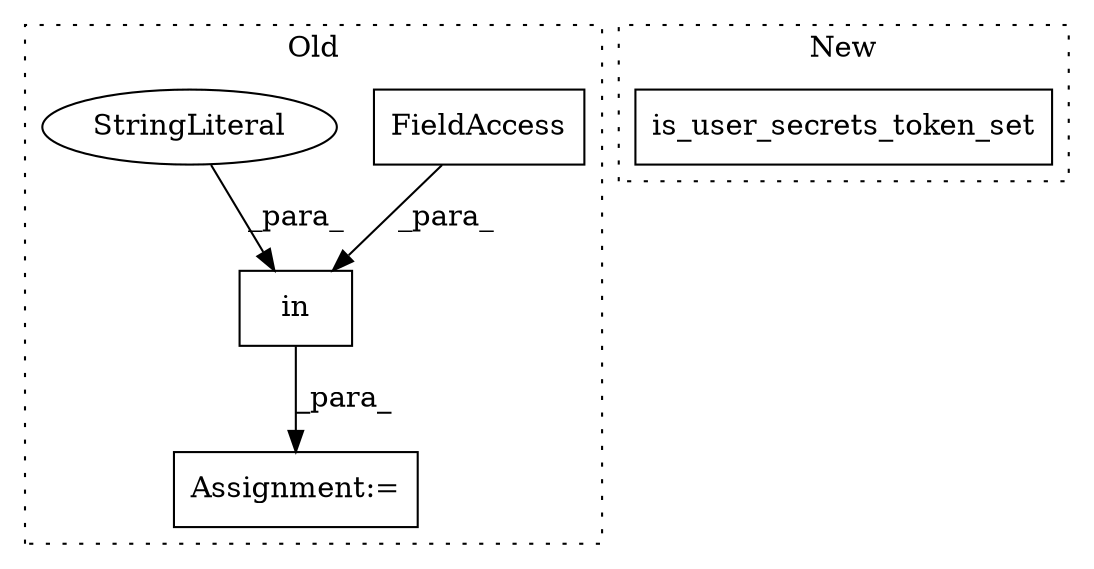 digraph G {
subgraph cluster0 {
1 [label="in" a="105" s="9627" l="41" shape="box"];
3 [label="FieldAccess" a="22" s="9658" l="10" shape="box"];
4 [label="Assignment:=" a="7" s="9621" l="1" shape="box"];
5 [label="StringLiteral" a="45" s="9627" l="27" shape="ellipse"];
label = "Old";
style="dotted";
}
subgraph cluster1 {
2 [label="is_user_secrets_token_set" a="32" s="11863" l="27" shape="box"];
label = "New";
style="dotted";
}
1 -> 4 [label="_para_"];
3 -> 1 [label="_para_"];
5 -> 1 [label="_para_"];
}